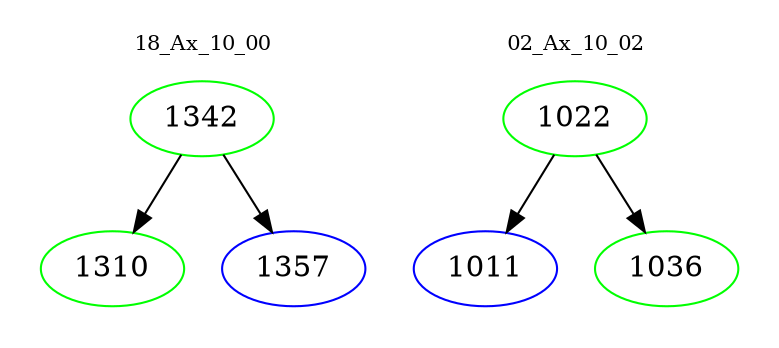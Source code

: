 digraph{
subgraph cluster_0 {
color = white
label = "18_Ax_10_00";
fontsize=10;
T0_1342 [label="1342", color="green"]
T0_1342 -> T0_1310 [color="black"]
T0_1310 [label="1310", color="green"]
T0_1342 -> T0_1357 [color="black"]
T0_1357 [label="1357", color="blue"]
}
subgraph cluster_1 {
color = white
label = "02_Ax_10_02";
fontsize=10;
T1_1022 [label="1022", color="green"]
T1_1022 -> T1_1011 [color="black"]
T1_1011 [label="1011", color="blue"]
T1_1022 -> T1_1036 [color="black"]
T1_1036 [label="1036", color="green"]
}
}
